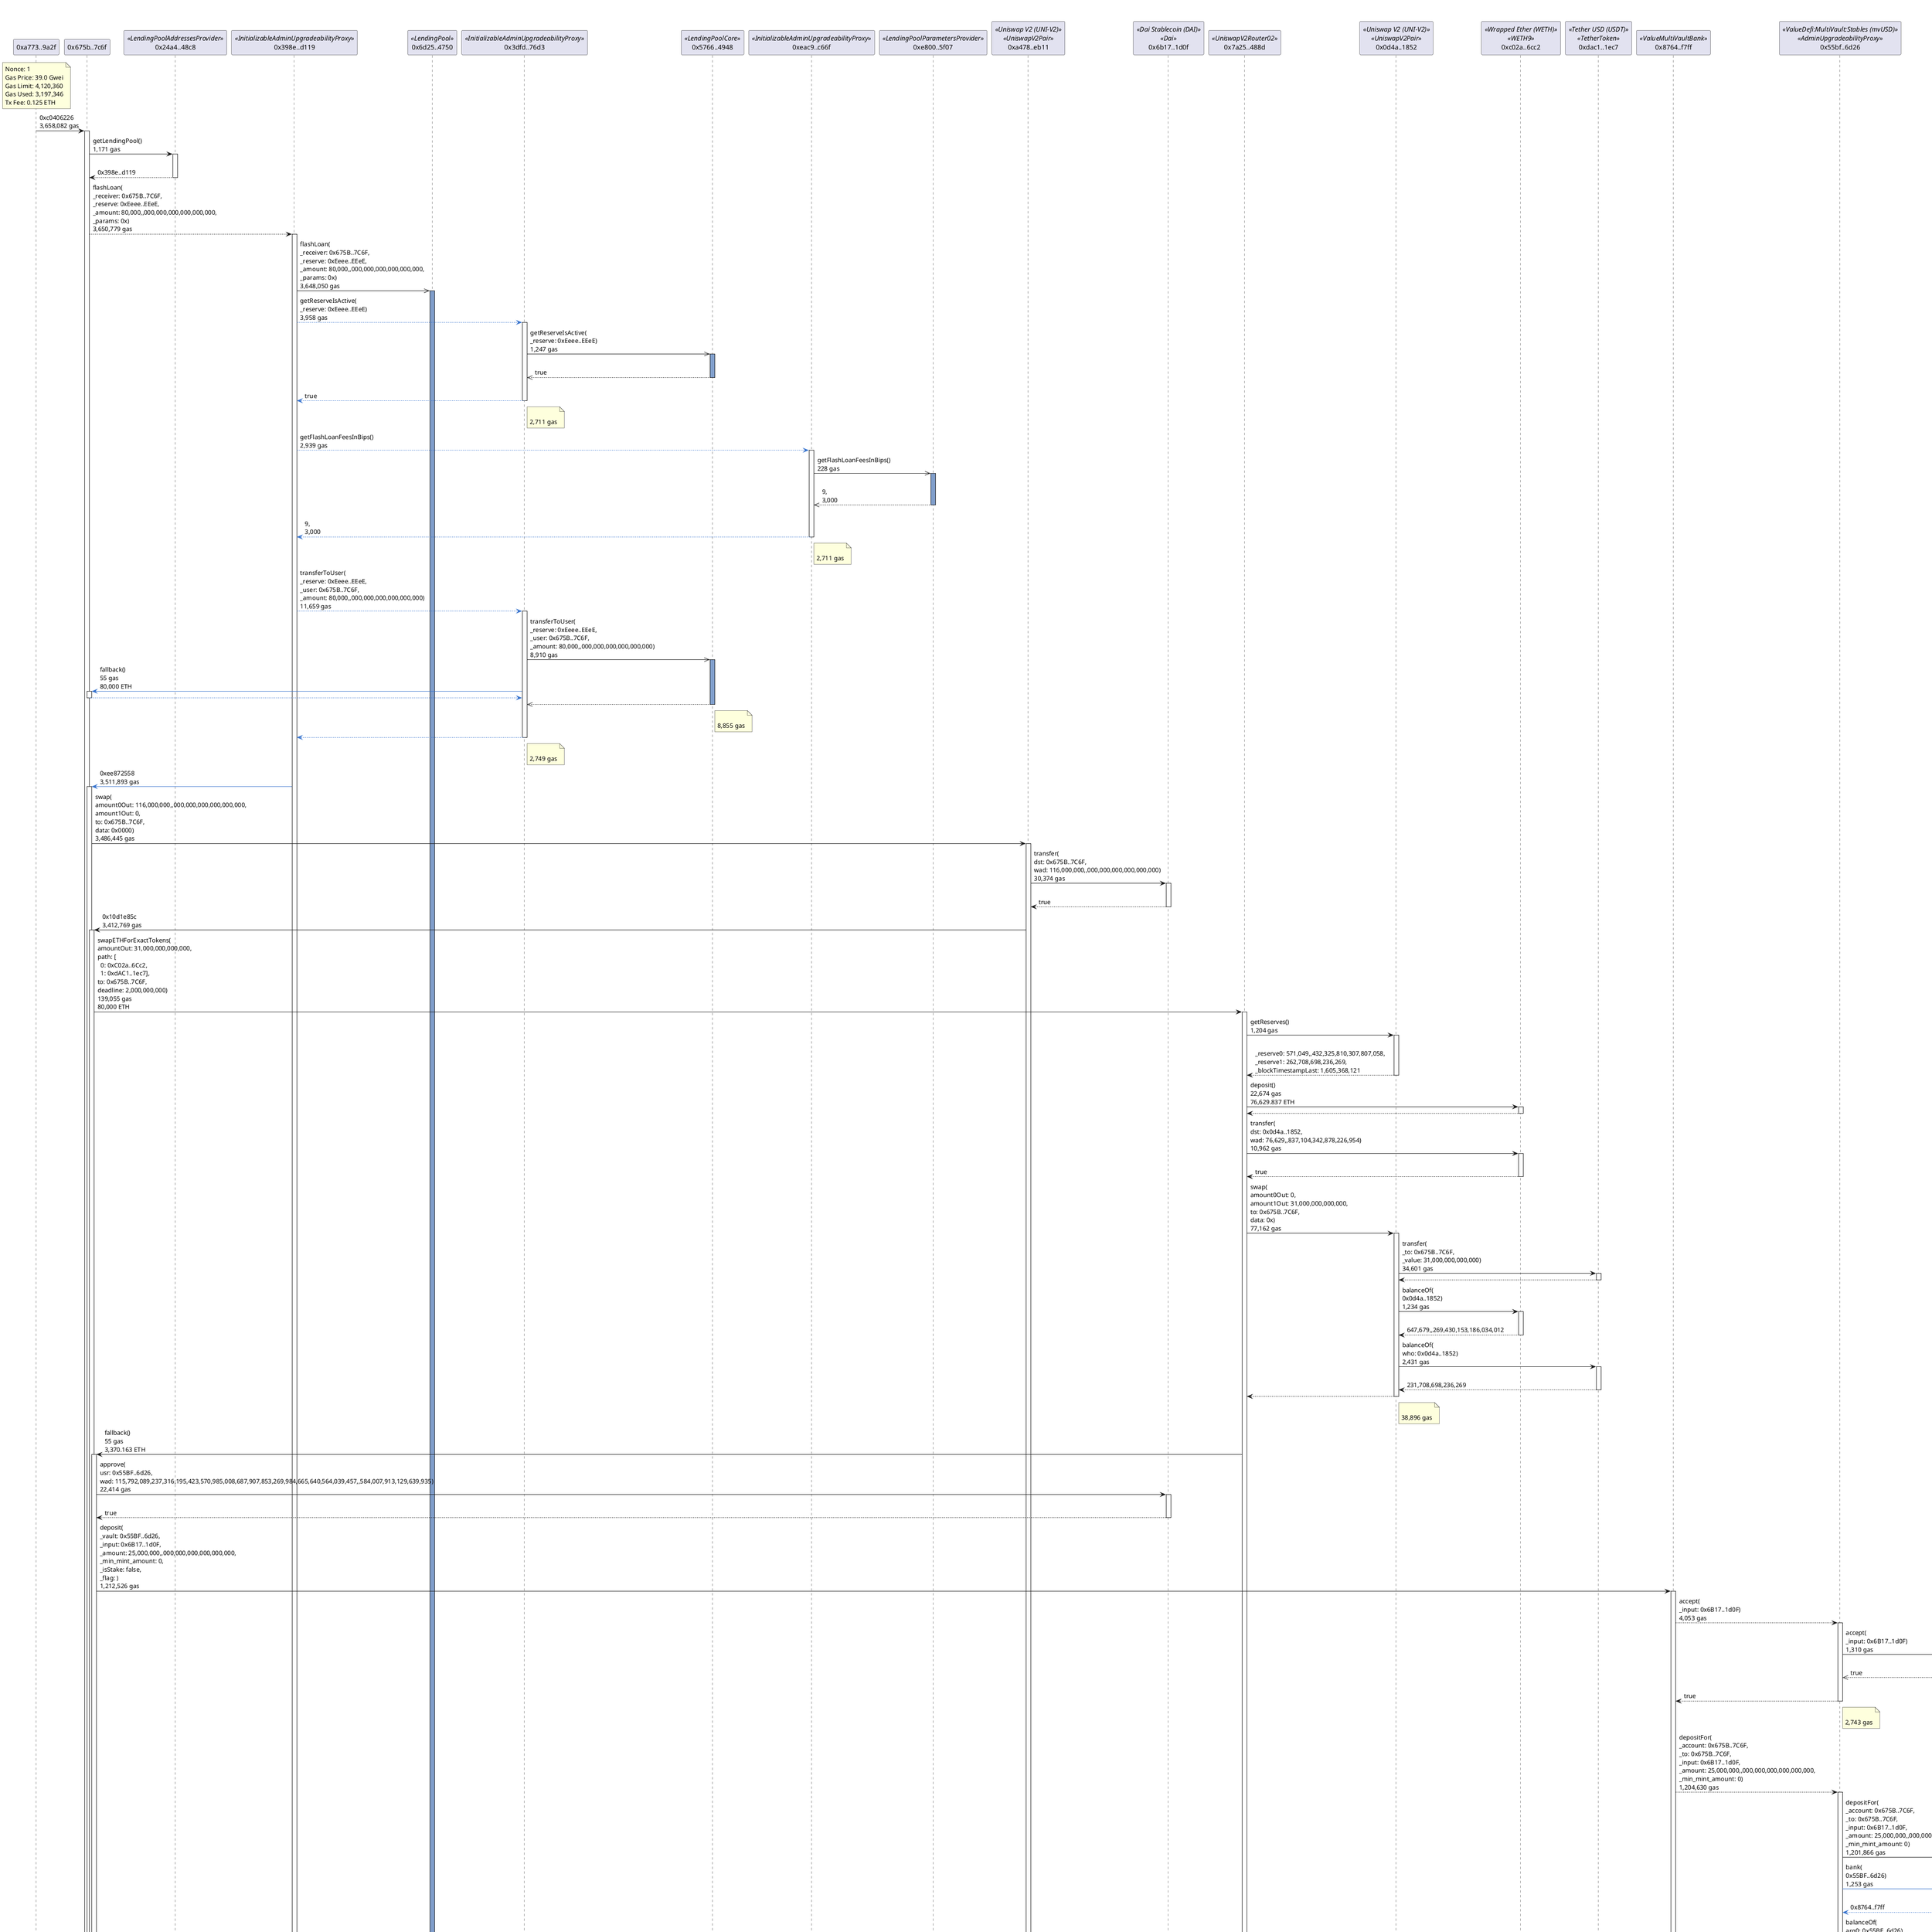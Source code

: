 @startuml
title 0x46a03488247425f845e444b9c10b52ba3c14927c687d38287c0faddc7471150a
caption  Sat, 14 Nov 2020 15:36:30 GMT
participant "0xa773..9a2f" as a7739a2f 
participant "0x675b..7c6f" as 675b7c6f 
participant "0x24a4..48c8" as 24a448c8 <<LendingPoolAddressesProvider>>
participant "0x398e..d119" as 398ed119 <<InitializableAdminUpgradeabilityProxy>>
participant "0x6d25..4750" as 6d254750 <<LendingPool>>
participant "0x3dfd..76d3" as 3dfd76d3 <<InitializableAdminUpgradeabilityProxy>>
participant "0x5766..4948" as 57664948 <<LendingPoolCore>>
participant "0xeac9..c66f" as eac9c66f <<InitializableAdminUpgradeabilityProxy>>
participant "0xe800..5f07" as e8005f07 <<LendingPoolParametersProvider>>
participant "0xa478..eb11" as a478eb11 <<Uniswap V2 (UNI-V2)>><<UniswapV2Pair>>
participant "0x6b17..1d0f" as 6b171d0f <<Dai Stablecoin (DAI)>><<Dai>>
participant "0x7a25..488d" as 7a25488d <<UniswapV2Router02>>
participant "0x0d4a..1852" as 0d4a1852 <<Uniswap V2 (UNI-V2)>><<UniswapV2Pair>>
participant "0xc02a..6cc2" as c02a6cc2 <<Wrapped Ether (WETH)>><<WETH9>>
participant "0xdac1..1ec7" as dac11ec7 <<Tether USD (USDT)>><<TetherToken>>
participant "0x8764..f7ff" as 8764f7ff <<ValueMultiVaultBank>>
participant "0x55bf..6d26" as 55bf6d26 <<ValueDefi:MultiVault:Stables (mvUSD)>><<AdminUpgradeabilityProxy>>
participant "0xddd7..1101" as ddd71101 <<MultiStablesVault>>
participant "0xea48..f0e3" as ea48f0e3 <<ValueMultiVaultMaster>>
participant "0x6c3f..e490" as 6c3fe490 <<Curve.fi DAI/USDC/USDT (3Crv)>><<Vyper_contract>>
participant "0xba5d..dee7" as ba5ddee7 <<MultiStablesVaultController>>
participant "0x467e..bf3e" as 467ebf3e <<StrategyCurve3Crv>>
participant "0xbfcf..952a" as bfcf952a <<Liquidity Gauge>>
participant "0xb43f..3926" as b43f3926 <<StrategyCurveBCrv>>
participant "0x69fb..8840" as 69fb8840 <<Liquidity Gauge>>
participant "0x3b3a..333b" as 3b3a333b <<Curve.fi yDAI/yUSDC/yUSDT/yBUSD (yDAI+yUSDC+yUSDT+yBUSD)>><<Vyper_contract>>
participant "0x57cd..5bf2" as 57cd5bf2 <<ShareConverter>>
participant "0xb6c0..9edb" as b6c09edb <<Vyper_contract>>
participant "0xc2cb..ce32" as c2cbce32 <<iearn DAI (yDAI)>><<yDAI>>
participant "0xfc1e..f85d" as fc1ef85d <<Aave Interest bearing DAI (aDAI)>><<AToken>>
participant "0x1e04..4e4e" as 1e044e4e <<SoloMargin>>
participant "0x7538..8403" as 75388403 <<DoubleExponentInterestSetter>>
participant "0x493c..9081" as 493c9081 <<Fulcrum DAI iToken (iDAI)>><<LoanToken>>
participant "0x5d3a..3643" as 5d3a3643 <<Compound Dai (cDAI)>><<CErc20Delegator>>
participant "0xbb8b..96fd" as bb8b96fd <<CDaiDelegate>>
participant "0x26ea..1951" as 26ea1951 <<iearn USDC (yUSDC)>><<yUSDC>>
participant "0xa0b8..eb48" as a0b8eb48 <<USD Coin (USDC)>><<FiatTokenProxy>>
participant "0xb727..78a2" as b72778a2 <<FiatTokenV2>>
participant "0x9ba0..3b7e" as 9ba03b7e <<Aave Interest bearing USDC (aUSDC)>><<AToken>>
participant "0xf013..f65f" as f013f65f <<Fulcrum USDC iToken (iUSDC)>><<LoanToken>>
participant "0x39aa..7563" as 39aa7563 <<Compound USD Coin (cUSDC)>><<CErc20>>
participant "0xe635..d447" as e635d447 <<iearn USDT (yUSDT)>><<yUSDT>>
participant "0x71fc..5ae8" as 71fc5ae8 <<Aave Interest bearing USDT (aUSDT)>><<AToken>>
participant "0x04bc..a9ae" as 04bca9ae <<iearn BUSD (yBUSD)>><<yBUSD>>
participant "0x4fab..7c53" as 4fab7c53 <<Binance USD (BUSD)>><<AdminUpgradeabilityProxy>>
participant "0x5864..cd7e" as 5864cd7e <<Binance USD (BUSD)>><<BUSDImplementation>>
participant "0x6ee0..30a8" as 6ee030a8 <<Aave Interest bearing Binance USD (aBUSD)>><<AToken>>
participant "0x79a8..4f27" as 79a84f27 <<Vyper_contract>>
participant "0xbebc..f1c7" as bebcf1c7 <<Vyper_contract>>
participant "0x9859..92b5" as 985992b5 <<StrategyCurveCCrv>>
participant "0x7ca5..7575" as 7ca57575 <<Liquidity Gauge>>
participant "0x8458..f8a2" as 8458f8a2 <<Curve.fi cDAI/cUSDC (cDAI+cUSDC)>><<Vyper_contract>>
participant "0xeb21..bc06" as eb21bc06 <<Vyper_contract>>
participant "0x197e..7cf7" as 197e7cf7 <<Pot>>
participant "0xa2b4..7a56" as a2b47a56 <<Vyper_contract>>
participant "0x8c2f..338d" as 8c2f338d <<StableSwap3PoolConverter>>
participant "0xd533..cd52" as d533cd52 <<Curve DAO Token (CRV)>><<Curve DAO Token>>
participant "0x2f50..46bb" as 2f5046bb <<Gauge Controller>>
participant "0x5f3b..e2a2" as 5f3be2a2 <<Vote-escrowed CRV (veCRV)>><<Voting Escrow>>
participant "0xd9e1..8b9f" as d9e18b9f <<UniswapV2Router02>>
participant "0xc3d0..882f" as c3d0882f <<SushiSwap LP Token (SLP)>><<UniswapV2Pair>>
participant "0xe3d9..a1ae" as e3d9a1ae <<InitializableAdminUpgradeabilityProxy>>
participant "0xab53..0218" as ab530218 <<TokenDistributor>>
participant "0x6474..7125" as 64747125 <<OptimizedReserveInterestRateStrategy>>
participant "0x4d72..b51c" as 4d72b51c <<LendingRateOracle>>

note over a7739a2f
Nonce: 1
Gas Price: 39.0 Gwei
Gas Limit: 4,120,360
Gas Used: 3,197,346
Tx Fee: 0.125 ETH
end note

a7739a2f -> 675b7c6f: 0xc0406226\n3,658,082 gas
activate 675b7c6f
675b7c6f -> 24a448c8: getLendingPool()\n1,171 gas
activate 24a448c8
return\n0x398e..d119
675b7c6f --> 398ed119: flashLoan(\n_receiver: 0x675B..7C6F,\n_reserve: 0xEeee..EEeE,\n_amount: 80,000,,000,000,000,000,000,000,\n_params: 0x)\n3,650,779 gas
activate 398ed119
398ed119 ->> 6d254750: flashLoan(\n_receiver: 0x675B..7C6F,\n_reserve: 0xEeee..EEeE,\n_amount: 80,000,,000,000,000,000,000,000,\n_params: 0x)\n3,648,050 gas
activate 6d254750 #809ECB
398ed119 --[#3471CD]> 3dfd76d3: getReserveIsActive(\n_reserve: 0xEeee..EEeE)\n3,958 gas
activate 3dfd76d3
3dfd76d3 ->> 57664948: getReserveIsActive(\n_reserve: 0xEeee..EEeE)\n1,247 gas
activate 57664948 #809ECB
return\ntrue
return\ntrue
note right of 3dfd76d3: \n2,711 gas
398ed119 --[#3471CD]> eac9c66f: getFlashLoanFeesInBips()\n2,939 gas
activate eac9c66f
eac9c66f ->> e8005f07: getFlashLoanFeesInBips()\n228 gas
activate e8005f07 #809ECB
return\n9,\n3,000
return\n9,\n3,000
note right of eac9c66f: \n2,711 gas
398ed119 --[#3471CD]> 3dfd76d3: transferToUser(\n_reserve: 0xEeee..EEeE,\n_user: 0x675B..7C6F,\n_amount: 80,000,,000,000,000,000,000,000)\n11,659 gas
activate 3dfd76d3
3dfd76d3 ->> 57664948: transferToUser(\n_reserve: 0xEeee..EEeE,\n_user: 0x675B..7C6F,\n_amount: 80,000,,000,000,000,000,000,000)\n8,910 gas
activate 57664948 #809ECB
3dfd76d3 -[#3471CD]> 675b7c6f: fallback()\n55 gas\n80,000 ETH
activate 675b7c6f
return
return
note right of 57664948: \n8,855 gas
return
note right of 3dfd76d3: \n2,749 gas
398ed119 -[#3471CD]> 675b7c6f: 0xee872558\n3,511,893 gas
activate 675b7c6f
675b7c6f -> a478eb11: swap(\namount0Out: 116,000,000,,000,000,000,000,000,000,\namount1Out: 0,\nto: 0x675B..7C6F,\ndata: 0x0000)\n3,486,445 gas
activate a478eb11
a478eb11 -> 6b171d0f: transfer(\ndst: 0x675B..7C6F,\nwad: 116,000,000,,000,000,000,000,000,000)\n30,374 gas
activate 6b171d0f
return\ntrue
a478eb11 -> 675b7c6f: 0x10d1e85c\n3,412,769 gas
activate 675b7c6f
675b7c6f -> 7a25488d: swapETHForExactTokens(\namountOut: 31,000,000,000,000,\npath: [\n  0: 0xC02a..6Cc2,\n  1: 0xdAC1..1ec7],\nto: 0x675B..7C6F,\ndeadline: 2,000,000,000)\n139,055 gas\n80,000 ETH
activate 7a25488d
7a25488d -> 0d4a1852: getReserves()\n1,204 gas
activate 0d4a1852
return\n_reserve0: 571,049,,432,325,810,307,807,058,\n_reserve1: 262,708,698,236,269,\n_blockTimestampLast: 1,605,368,121
7a25488d -> c02a6cc2: deposit()\n22,674 gas\n76,629.837 ETH
activate c02a6cc2
return
7a25488d -> c02a6cc2: transfer(\ndst: 0x0d4a..1852,\nwad: 76,629,,837,104,342,878,226,954)\n10,962 gas
activate c02a6cc2
return\ntrue
7a25488d -> 0d4a1852: swap(\namount0Out: 0,\namount1Out: 31,000,000,000,000,\nto: 0x675B..7C6F,\ndata: 0x)\n77,162 gas
activate 0d4a1852
0d4a1852 -> dac11ec7: transfer(\n_to: 0x675B..7C6F,\n_value: 31,000,000,000,000)\n34,601 gas
activate dac11ec7
return
0d4a1852 -> c02a6cc2: balanceOf(\n0x0d4a..1852)\n1,234 gas
activate c02a6cc2
return\n647,679,,269,430,153,186,034,012
0d4a1852 -> dac11ec7: balanceOf(\nwho: 0x0d4a..1852)\n2,431 gas
activate dac11ec7
return\n231,708,698,236,269
return
note right of 0d4a1852: \n38,896 gas
7a25488d -> 675b7c6f: fallback()\n55 gas\n3,370.163 ETH
activate 675b7c6f
675b7c6f -> 6b171d0f: approve(\nusr: 0x55BF..6d26,\nwad: 115,792,089,237,316,195,423,570,985,008,687,907,853,269,984,665,640,564,039,457,,584,007,913,129,639,935)\n22,414 gas
activate 6b171d0f
return\ntrue
675b7c6f -> 8764f7ff: deposit(\n_vault: 0x55BF..6d26,\n_input: 0x6B17..1d0F,\n_amount: 25,000,000,,000,000,000,000,000,000,\n_min_mint_amount: 0,\n_isStake: false,\n_flag: )\n1,212,526 gas
activate 8764f7ff
8764f7ff --> 55bf6d26: accept(\n_input: 0x6B17..1d0F)\n4,053 gas
activate 55bf6d26
55bf6d26 ->> ddd71101: accept(\n_input: 0x6B17..1d0F)\n1,310 gas
activate ddd71101 #809ECB
return\ntrue
return\ntrue
note right of 55bf6d26: \n2,743 gas
8764f7ff --> 55bf6d26: depositFor(\n_account: 0x675B..7C6F,\n_to: 0x675B..7C6F,\n_input: 0x6B17..1d0F,\n_amount: 25,000,000,,000,000,000,000,000,000,\n_min_mint_amount: 0)\n1,204,630 gas
activate 55bf6d26
55bf6d26 ->> ddd71101: depositFor(\n_account: 0x675B..7C6F,\n_to: 0x675B..7C6F,\n_input: 0x6B17..1d0F,\n_amount: 25,000,000,,000,000,000,000,000,000,\n_min_mint_amount: 0)\n1,201,866 gas
activate ddd71101 #809ECB
55bf6d26 -[#3471CD]> ea48f0e3: bank(\n0x55BF..6d26)\n1,253 gas
activate ea48f0e3
return\n0x8764..f7ff
55bf6d26 -[#3471CD]> 6c3fe490: balanceOf(\narg0: 0x55BF..6d26)\n1,416 gas
activate 6c3fe490
return\n15,481,,012,004,745,341,988,972
55bf6d26 -[#3471CD]> ba5ddee7: balanceOf(\n_want: 0x6c3F..E490,\n_sell: false)\n592,177 gas
activate ba5ddee7
ba5ddee7 -> 467ebf3e: balanceOf()\n8,188 gas
activate 467ebf3e
467ebf3e -> bfcf952a: balanceOf(\narg0: 0x467E..bf3e)\n1,505 gas
activate bfcf952a
return\n8,907,642,,635,740,816,269,236,890
467ebf3e -> 6c3fe490: balanceOf(\narg0: 0x467E..bf3e)\n1,416 gas
activate 6c3fe490
return\n0
return\n8,907,642,,635,740,816,269,236,890
note right of 467ebf3e: \n5,267 gas
ba5ddee7 -> b43f3926: balanceOf()\n8,208 gas
activate b43f3926
b43f3926 -> 69fb8840: balanceOf(\narg0: 0xb43f..3926)\n1,505 gas
activate 69fb8840
return\n1,988,683,,965,709,684,903,991,584
b43f3926 -> 3b3a333b: balanceOf(\narg0: 0xb43f..3926)\n1,436 gas
activate 3b3a333b
return\nout: 0
return\n1,988,683,,965,709,684,903,991,584
note right of b43f3926: \n5,267 gas
ba5ddee7 -> 57cd5bf2: convert_shares_rate(\n_input: 0x3B3A..333B,\n_output: 0x6c3F..E490,\n_inputAmount: 1,988,683,,965,709,684,903,991,584)\n404,389 gas
activate 57cd5bf2
57cd5bf2 -> b6c09edb: calc_withdraw_one_coin(\n_token_amount: 1,988,683,,965,709,684,903,991,584,\ni: 1)\n353,048 gas
activate b6c09edb
b6c09edb -> c2cbce32: getPricePerFullShare()\n67,601 gas
activate c2cbce32
c2cbce32 -> 6b171d0f: balanceOf(\n0xC2cB..ce32)\n1,302 gas
activate 6b171d0f
return\n148,782,,429,245,153,814,459,086
c2cbce32 -> fc1ef85d: balanceOf(\n_user: 0xC2cB..ce32)\n15,996 gas
activate fc1ef85d
fc1ef85d --> 3dfd76d3: getReserveNormalizedIncome(\n_reserve: 0x6B17..1d0F)\n7,412 gas
activate 3dfd76d3
3dfd76d3 ->> 57664948: getReserveNormalizedIncome(\n_reserve: 0x6B17..1d0F)\n4,669 gas
activate 57664948 #809ECB
return\n1,068,099,706,,011,732,664,141,776,746
return\n1,068,099,706,,011,732,664,141,776,746
note right of 3dfd76d3: \n2,743 gas
return\n5,836,758,,038,438,663,876,270,823
note right of fc1ef85d: \n8,584 gas
c2cbce32 -> 1e044e4e: getAccountWei(\naccount: [\n  owner: 0xC2cB..ce32,\n  number: 0],\nmarketId: 3)\n23,372 gas
activate 1e044e4e
1e044e4e -> 75388403: getInterestRate(\n0x6B17..1d0F,\nborrowWei: 7,966,371,,135,088,193,641,434,831,\nsupplyWei: 10,770,559,,366,147,642,540,858,783)\n2,811 gas
activate 75388403
return\n[\n  value: 2,345,597,411]
return\n[\n  sign: true,\n  value: 0]
note right of 1e044e4e: \n20,561 gas
c2cbce32 -> 493c9081: balanceOf(\n_owner: 0xC2cB..ce32)\n1,209 gas
activate 493c9081
return\n0
c2cbce32 -> 5d3a3643: balanceOf(\nowner: 0xC2cB..ce32)\n7,326 gas
activate 5d3a3643
5d3a3643 -> 5d3a3643: delegateToImplementation(\ndata: 0x70a082310..0c2cb1040220768554cf699b0d863a3cd4324ce32)\n4,210 gas
activate 5d3a3643
5d3a3643 ->> bb8b96fd: balanceOf(\nowner: 0xC2cB..ce32)\n1,253 gas
activate bb8b96fd #809ECB
return\n0
return\n0x0..0
note right of 5d3a3643: \n2,957 gas
return\n0
note right of 5d3a3643: \n3,116 gas
return\n1,,041,046,824,360,203,544
note right of c2cbce32: \n18,396 gas
b6c09edb -> 26ea1951: getPricePerFullShare()\n78,450 gas
activate 26ea1951
26ea1951 --> a0b8eb48: balanceOf(\n0x26EA..1951)\n3,993 gas
activate a0b8eb48
a0b8eb48 ->> b72778a2: balanceOf(\naccount: 0x26EA..1951)\n1,207 gas
activate b72778a2 #809ECB
return\n465,092,353,534
return\n465,092,353,534
note right of a0b8eb48: \n2,786 gas
26ea1951 -> 9ba03b7e: balanceOf(\n_user: 0x26EA..1951)\n15,996 gas
activate 9ba03b7e
9ba03b7e --> 3dfd76d3: getReserveNormalizedIncome(\n_reserve: 0xA0b8..eB48)\n7,412 gas
activate 3dfd76d3
3dfd76d3 ->> 57664948: getReserveNormalizedIncome(\n_reserve: 0xA0b8..eB48)\n4,669 gas
activate 57664948 #809ECB
return\n1,030,532,491,,723,278,470,106,819,620
return\n1,030,532,491,,723,278,470,106,819,620
note right of 3dfd76d3: \n2,743 gas
return\n23,464,214,283,044
note right of 9ba03b7e: \n8,584 gas
26ea1951 -> 1e044e4e: getAccountWei(\naccount: [\n  owner: 0x26EA..1951,\n  number: 0],\nmarketId: 2)\n23,330 gas
activate 1e044e4e
1e044e4e -> 75388403: getInterestRate(\n0xA0b8..eB48,\nborrowWei: 10,727,771,369,515,\nsupplyWei: 13,011,631,168,794)\n2,811 gas
activate 75388403
return\n[\n  value: 2,621,025,754]
return\n[\n  sign: false,\n  value: 0]
note right of 1e044e4e: \n20,519 gas
26ea1951 -> f013f65f: balanceOf(\n_owner: 0x26EA..1951)\n1,209 gas
activate f013f65f
return\n0
26ea1951 -> 39aa7563: balanceOf(\nowner: 0x26EA..1951)\n1,253 gas
activate 39aa7563
return\n4,760
26ea1951 -> 39aa7563: exchangeRateStored()\n11,210 gas
activate 39aa7563
39aa7563 --> a0b8eb48: balanceOf(\n0x39AA..7563)\n3,993 gas
activate a0b8eb48
a0b8eb48 ->> b72778a2: balanceOf(\naccount: 0x39AA..7563)\n1,207 gas
activate b72778a2 #809ECB
return\n69,781,639,436,995
return\n69,781,639,436,995
note right of a0b8eb48: \n2,786 gas
return\n212,460,023,537,207
note right of 39aa7563: \n7,217 gas
return\n1,,019,898,815,981,045,729
note right of 26ea1951: \n21,459 gas
b6c09edb -> e635d447: getPricePerFullShare()\n62,615 gas
activate e635d447
e635d447 -> dac11ec7: balanceOf(\nwho: 0xE635..d447)\n2,431 gas
activate dac11ec7
return\n25,212,493,623
e635d447 -> 71fc5ae8: balanceOf(\n_user: 0xE635..d447)\n15,996 gas
activate 71fc5ae8
71fc5ae8 --> 3dfd76d3: getReserveNormalizedIncome(\n_reserve: 0xdAC1..1ec7)\n7,412 gas
activate 3dfd76d3
3dfd76d3 ->> 57664948: getReserveNormalizedIncome(\n_reserve: 0xdAC1..1ec7)\n4,669 gas
activate 57664948 #809ECB
return\n1,039,630,041,,624,906,395,335,019,474
return\n1,039,630,041,,624,906,395,335,019,474
note right of 3dfd76d3: \n2,743 gas
return\n16,452,567,343,836
note right of 71fc5ae8: \n8,584 gas
e635d447 -> 1e044e4e: getAccountWei(\naccount: [\n  owner: 0xE635..d447,\n  number: 0],\nmarketId: 3)\n23,330 gas
activate 1e044e4e
1e044e4e -> 75388403: getInterestRate(\n0x6B17..1d0F,\nborrowWei: 7,966,371,,135,088,193,641,434,831,\nsupplyWei: 10,770,559,,366,147,642,540,858,783)\n2,811 gas
activate 75388403
return\n[\n  value: 2,345,597,411]
return\n[\n  sign: false,\n  value: 0]
note right of 1e044e4e: \n20,519 gas
e635d447 -> f013f65f: balanceOf(\n_owner: 0xE635..d447)\n1,209 gas
activate f013f65f
return\n0
e635d447 -> 39aa7563: balanceOf(\nowner: 0xE635..d447)\n1,253 gas
activate 39aa7563
return\n0
return\n1,,027,001,621,382,422,237
note right of e635d447: \n18,396 gas
b6c09edb -> 04bca9ae: getPricePerFullShare()\n64,499 gas
activate 04bca9ae
04bca9ae --> 4fab7c53: balanceOf(\n0x04bC..a9aE)\n4,315 gas
activate 4fab7c53
4fab7c53 ->> 5864cd7e: balanceOf(\n_addr: 0x04bC..a9aE)\n1,536 gas
activate 5864cd7e #809ECB
return\n859,847,,058,890,979,464,707,747
return\n859,847,,058,890,979,464,707,747
note right of 4fab7c53: \n2,779 gas
04bca9ae -> 6ee030a8: balanceOf(\n_user: 0x04bC..a9aE)\n15,996 gas
activate 6ee030a8
6ee030a8 --> 3dfd76d3: getReserveNormalizedIncome(\n_reserve: 0x4Fab..7C53)\n7,412 gas
activate 3dfd76d3
3dfd76d3 ->> 57664948: getReserveNormalizedIncome(\n_reserve: 0x4Fab..7C53)\n4,669 gas
activate 57664948 #809ECB
return\n1,021,991,376,,026,935,829,718,596,329
return\n1,021,991,376,,026,935,829,718,596,329
note right of 3dfd76d3: \n2,743 gas
return\n19,382,790,,105,671,532,722,873,956
note right of 6ee030a8: \n8,584 gas
04bca9ae -> 1e044e4e: getAccountWei(\naccount: [\n  owner: 0x04bC..a9aE,\n  number: 0],\nmarketId: 3)\n23,330 gas
activate 1e044e4e
1e044e4e -> 75388403: getInterestRate(\n0x6B17..1d0F,\nborrowWei: 7,966,371,,135,088,193,641,434,831,\nsupplyWei: 10,770,559,,366,147,642,540,858,783)\n2,811 gas
activate 75388403
return\n[\n  value: 2,345,597,411]
return\n[\n  sign: false,\n  value: 0]
note right of 1e044e4e: \n20,519 gas
04bca9ae -> f013f65f: balanceOf(\n_owner: 0x04bC..a9aE)\n1,209 gas
activate f013f65f
return\n0
04bca9ae -> 39aa7563: balanceOf(\nowner: 0x04bC..a9aE)\n1,253 gas
activate 39aa7563
return\n0
return\n1,,016,119,631,263,480,800
note right of 04bca9ae: \n18,396 gas
b6c09edb -> 79a84f27: A()\n1,769 gas
activate 79a84f27
return\nout: 500
b6c09edb -> 79a84f27: fee()\n1,798 gas
activate 79a84f27
return\nout: 4,000,000
b6c09edb -> 3b3a333b: totalSupply()\n991 gas
activate 3b3a333b
return\nout: 62,587,460,,245,872,556,840,620,477
b6c09edb -> 79a84f27: balances(\narg0: 0)\n1,898 gas
activate 79a84f27
return\nout: 5,727,091,,437,908,906,506,583,668
b6c09edb -> 79a84f27: balances(\narg0: 1)\n1,898 gas
activate 79a84f27
return\nout: 23,421,944,631,764
b6c09edb -> 79a84f27: balances(\narg0: 2)\n1,898 gas
activate 79a84f27
return\nout: 16,010,728,571,474
b6c09edb -> 79a84f27: balances(\narg0: 3)\n1,898 gas
activate 79a84f27
return\nout: 19,895,460,,282,460,805,118,506,201
return\n2,114,707,432,665
note right of b6c09edb: \n67,733 gas
57cd5bf2 -> bebcf1c7: calc_token_amount(\namounts: [\n  0: 0,\n  1: 2,114,707,432,665,\n  2: 0],\ndeposit: true)\n38,798 gas
activate bebcf1c7
bebcf1c7 -> 6c3fe490: totalSupply()\n1,020 gas
activate 6c3fe490
return\n229,842,430,,434,910,051,496,507,974
return\n2,100,754,,566,072,978,362,359,769
note right of bebcf1c7: \n37,778 gas
57cd5bf2 -> ea48f0e3: convertSlippage(\n_input: 0x3B3A..333B,\n_output: 0x6c3F..E490)\n2,125 gas
activate ea48f0e3
return\n10
return\n_outputAmount: 2,098,653,,811,506,905,383,997,410
note right of 57cd5bf2: \n10,418 gas
ba5ddee7 -> 985992b5: balanceOf()\n8,208 gas
activate 985992b5
985992b5 -> 7ca57575: balanceOf(\narg0: 0x9859..92B5)\n1,505 gas
activate 7ca57575
return\n290,747,,931,825,406,972,958,527
985992b5 -> 8458f8a2: balanceOf(\narg0: 0x9859..92B5)\n1,436 gas
activate 8458f8a2
return\nout: 0
return\n290,747,,931,825,406,972,958,527
note right of 985992b5: \n5,267 gas
ba5ddee7 -> 57cd5bf2: convert_shares_rate(\n_input: 0x8458..f8a2,\n_output: 0x6c3F..E490,\n_inputAmount: 290,747,,931,825,406,972,958,527)\n137,620 gas
activate 57cd5bf2
57cd5bf2 -> eb21bc06: calc_withdraw_one_coin(\n_token_amount: 290,747,,931,825,406,972,958,527,\ni: 1)\n83,727 gas
activate eb21bc06
eb21bc06 -> 5d3a3643: exchangeRateStored()\n16,951 gas
activate 5d3a3643
5d3a3643 -> 5d3a3643: delegateToImplementation(\ndata: 0x182df0f5)\n14,186 gas
activate 5d3a3643
5d3a3643 ->> bb8b96fd: exchangeRateStored()\n11,317 gas
activate bb8b96fd #809ECB
5d3a3643 -[#3471CD]> 197e7cf7: pie(\n0x5d3a..3643)\n1,215 gas
activate 197e7cf7
return\n351,216,393,,112,350,285,728,440,720
5d3a3643 -[#3471CD]> 197e7cf7: chi()\n1,093 gas
activate 197e7cf7
return\n1,018,008,449,,363,110,619,399,951,035
return\n207,677,686,,324,959,917,235,987,706
note right of bb8b96fd: \n9,009 gas
return\n0x0..0abc975ef3c53282b2f64fa
note right of 5d3a3643: \n2,869 gas
return\n207,677,686,,324,959,917,235,987,706
note right of 5d3a3643: \n2,765 gas
eb21bc06 -> 39aa7563: exchangeRateStored()\n11,210 gas
activate 39aa7563
39aa7563 --> a0b8eb48: balanceOf(\n0x39AA..7563)\n3,993 gas
activate a0b8eb48
a0b8eb48 ->> b72778a2: balanceOf(\naccount: 0x39AA..7563)\n1,207 gas
activate b72778a2 #809ECB
return\n69,781,639,436,995
return\n69,781,639,436,995
note right of a0b8eb48: \n2,786 gas
return\n212,460,023,537,207
note right of 39aa7563: \n7,217 gas
eb21bc06 -> a2b47a56: A()\n1,789 gas
activate a2b47a56
return\nout: 450
eb21bc06 -> a2b47a56: fee()\n1,818 gas
activate a2b47a56
return\nout: 4,000,000
eb21bc06 -> 8458f8a2: totalSupply()\n991 gas
activate 8458f8a2
return\nout: 136,941,822,,735,647,750,826,059,015
eb21bc06 -> a2b47a56: balances(\narg0: 0)\n1,918 gas
activate a2b47a56
return\nout: 134,232,790,622,005,878
eb21bc06 -> a2b47a56: balances(\narg0: 1)\n1,918 gas
activate a2b47a56
return\nout: 538,304,607,988,480,426
return\n302,378,500,717
note right of eb21bc06: \n47,132 gas
57cd5bf2 -> bebcf1c7: calc_token_amount(\namounts: [\n  0: 0,\n  1: 302,378,500,717,\n  2: 0],\ndeposit: true)\n38,798 gas
activate bebcf1c7
bebcf1c7 -> 6c3fe490: totalSupply()\n1,020 gas
activate 6c3fe490
return\n229,842,430,,434,910,051,496,507,974
return\n300,393,,249,405,403,907,146,375
note right of bebcf1c7: \n37,778 gas
57cd5bf2 -> ea48f0e3: convertSlippage(\n_input: 0x8458..f8a2,\n_output: 0x6c3F..E490)\n2,125 gas
activate ea48f0e3
return\n13
return\n_outputAmount: 300,002,,738,181,176,882,067,085
note right of 57cd5bf2: \n12,970 gas
return\n_totalBal: 11,306,299,,185,428,898,535,301,385
note right of ba5ddee7: \n25,564 gas
55bf6d26 -[#3471CD]> ba5ddee7: want()\n4,701 gas
activate ba5ddee7
ba5ddee7 -> 467ebf3e: want()\n1,127 gas
activate 467ebf3e
return\n0x6c3F..E490
return\n0x6c3F..E490
note right of ba5ddee7: \n3,574 gas
55bf6d26 -[#3471CD]> 8c2f338d: convert_rate(\n_input: 0x6B17..1d0F,\n_output: 0x6c3F..E490,\n_inputAmount: 25,000,000,,000,000,000,000,000,000)\n45,064 gas
activate 8c2f338d
8c2f338d -> bebcf1c7: calc_token_amount(\namounts: [\n  0: 25,000,000,,000,000,000,000,000,000,\n  1: 0,\n  2: 0],\ndeposit: true)\n38,798 gas
activate bebcf1c7
bebcf1c7 -> 6c3fe490: totalSupply()\n1,020 gas
activate 6c3fe490
return\n229,842,430,,434,910,051,496,507,974
return\n24,962,220,,529,885,104,360,190,408
note right of bebcf1c7: \n37,778 gas
return\n_outputAmount: 24,957,228,,085,779,127,339,318,369
note right of 8c2f338d: \n6,266 gas
55bf6d26 -[#3471CD]> 6c3fe490: balanceOf(\narg0: 0x55BF..6d26)\n1,416 gas
activate 6c3fe490
return\n15,481,,012,004,745,341,988,972
55bf6d26 -[#3471CD]> 6b171d0f: transferFrom(\nsrc: 0x675B..7C6F,\ndst: 0x8c2F..338d,\nwad: 25,000,000,,000,000,000,000,000,000)\n27,218 gas
activate 6b171d0f
return\ntrue
55bf6d26 -[#3471CD]> 8c2f338d: convert(\n_input: 0x6B17..1d0F,\n_output: 0x6c3F..E490,\n_inputAmount: 25,000,000,,000,000,000,000,000,000)\n197,365 gas
activate 8c2f338d
8c2f338d -> ea48f0e3: isVault(\n0x55BF..6d26)\n1,248 gas
activate ea48f0e3
return\ntrue
8c2f338d -> 6c3fe490: balanceOf(\narg0: 0x8c2F..338d)\n1,416 gas
activate 6c3fe490
return\n0
8c2f338d -> bebcf1c7: add_liquidity(\namounts: [\n  0: 25,000,000,,000,000,000,000,000,000,\n  1: 0,\n  2: 0],\nmin_mint_amount: 1)\n167,528 gas
activate bebcf1c7
bebcf1c7 -> 6c3fe490: totalSupply()\n1,020 gas
activate 6c3fe490
return\n229,842,430,,434,910,051,496,507,974
bebcf1c7 -> 6b171d0f: transferFrom(\nsrc: 0x8c2F..338d,\ndst: 0xbEbc..F1C7,\nwad: 25,000,000,,000,000,000,000,000,000)\n12,218 gas
activate 6b171d0f
return\ntrue
bebcf1c7 -> 6c3fe490: mint(\n_to: 0x8c2F..338d,\n_value: 24,956,075,,080,044,260,880,144,642)\n29,850 gas
activate 6c3fe490
return\ntrue
return
note right of bebcf1c7: \n124,440 gas
8c2f338d -> 6c3fe490: balanceOf(\narg0: 0x8c2F..338d)\n1,416 gas
activate 6c3fe490
return\n24,956,075,,080,044,260,880,144,642
8c2f338d -> 6c3fe490: transfer(\n_to: 0x55BF..6d26,\n_value: 24,956,075,,080,044,260,880,144,642)\n9,770 gas
activate 6c3fe490
return\ntrue
return\n_outputAmount: 24,956,075,,080,044,260,880,144,642
note right of 8c2f338d: \n15,987 gas
55bf6d26 -[#3471CD]> 6c3fe490: balanceOf(\narg0: 0x55BF..6d26)\n1,416 gas
activate 6c3fe490
return\n24,971,556,,092,049,006,222,133,614
55bf6d26 -[#3471CD]> ea48f0e3: insuranceFee()\n1,044 gas
activate ea48f0e3
return\n0
55bf6d26 -[#3471CD]> ba5ddee7: investDisabled(\n0x6c3F..E490)\n1,270 gas
activate ba5ddee7
return\nfalse
55bf6d26 -[#3471CD]> 6c3fe490: balanceOf(\narg0: 0x55BF..6d26)\n1,416 gas
activate 6c3fe490
return\n24,971,556,,092,049,006,222,133,614
55bf6d26 -[#3471CD]> 6c3fe490: transfer(\n_to: 0xba5D..DEE7,\n_value: 23,722,978,,287,446,555,911,026,933)\n24,770 gas
activate 6c3fe490
return\ntrue
55bf6d26 -[#3471CD]> ba5ddee7: earn(\n_token: 0x6c3F..E490,\n_amount: 23,722,978,,287,446,555,911,026,933)\n225,599 gas
activate ba5ddee7
ba5ddee7 -> 467ebf3e: want()\n1,127 gas
activate 467ebf3e
return\n0x6c3F..E490
ba5ddee7 -> 467ebf3e: want()\n1,127 gas
activate 467ebf3e
return\n0x6c3F..E490
ba5ddee7 -> 6c3fe490: transfer(\n_to: 0x467E..bf3e,\n_value: 23,722,978,,287,446,555,911,026,933)\n24,770 gas
activate 6c3fe490
return\ntrue
ba5ddee7 -> 467ebf3e: deposit()\n187,384 gas
activate 467ebf3e
467ebf3e -> 6c3fe490: balanceOf(\narg0: 0x467E..bf3e)\n1,416 gas
activate 6c3fe490
return\n23,722,978,,287,446,555,911,026,933
467ebf3e -> bfcf952a: deposit(\n_value: 23,722,978,,287,446,555,911,026,933)\n180,835 gas
activate bfcf952a
bfcf952a -> d533cd52: future_epoch_time_write()\n1,206 gas
activate d533cd52
return\n1,628,893,048
bfcf952a -> d533cd52: rate()\n1,669 gas
activate d533cd52
return\n8,,714,335,457,889,396,245
bfcf952a -> 2f5046bb: checkpoint_gauge(\naddr: 0xbFcF..952A)\n15,601 gas
activate 2f5046bb
return
bfcf952a -> 2f5046bb: gauge_relative_weight(\naddr: 0xbFcF..952A,\ntime: 1,605,139,200)\n4,860 gas
activate 2f5046bb
return\n210,247,690,405,961,075
bfcf952a -> 5f3be2a2: balanceOf(\naddr: 0x467E..bf3e)\n1,591 gas
activate 5f3be2a2
return\n0
bfcf952a -> 5f3be2a2: totalSupply()\n6,254 gas
activate 5f3be2a2
return\n43,249,471,,658,191,459,507,761,120
bfcf952a -> 6c3fe490: transferFrom(\n_from: 0x467E..bf3e,\n_to: 0xbFcF..952A,\n_value: 23,722,978,,287,446,555,911,026,933)\n16,656 gas
activate 6c3fe490
return\ntrue
return
note right of bfcf952a: \n132,998 gas
return
note right of 467ebf3e: \n5,133 gas
return
note right of ba5ddee7: \n11,191 gas
return\n_mint_amount: 24,923,202,,990,614,843,737,795,018
note right of ddd71101: \n75,741 gas
return\n_mint_amount: 24,923,202,,990,614,843,737,795,018
note right of 55bf6d26: \n2,764 gas
return
note right of 8764f7ff: \n3,843 gas
675b7c6f --> 55bf6d26: balanceOf(\n0x675B..7C6F)\n4,040 gas
activate 55bf6d26
55bf6d26 ->> ddd71101: balanceOf(\naccount: 0x675B..7C6F)\n1,297 gas
activate ddd71101 #809ECB
return\n24,923,202,,990,614,843,737,795,018
return\n24,923,202,,990,614,843,737,795,018
note right of 55bf6d26: \n2,743 gas
675b7c6f -> dac11ec7: approve(\n_spender: 0xbEbc..F1C7,\n_value: 115,792,089,237,316,195,423,570,985,008,687,907,853,269,984,665,640,564,039,457,,584,007,913,129,639,935)\n24,353 gas
activate dac11ec7
return
675b7c6f -> 6b171d0f: approve(\nusr: 0xbEbc..F1C7,\nwad: 115,792,089,237,316,195,423,570,985,008,687,907,853,269,984,665,640,564,039,457,,584,007,913,129,639,935)\n22,414 gas
activate 6b171d0f
return\ntrue
675b7c6f --> a0b8eb48: balanceOf(\n0x675B..7C6F)\n3,993 gas
activate a0b8eb48
a0b8eb48 ->> b72778a2: balanceOf(\naccount: 0x675B..7C6F)\n1,207 gas
activate b72778a2 #809ECB
return\n0
return\n0
note right of a0b8eb48: \n2,786 gas
675b7c6f -> bebcf1c7: exchange(\ni: 0,\nj: 1,\ndx: 91,000,000,,000,000,000,000,000,000,\nmin_dy: 0)\n112,711 gas
activate bebcf1c7
bebcf1c7 -> 6b171d0f: transferFrom(\nsrc: 0x675B..7C6F,\ndst: 0xbEbc..F1C7,\nwad: 91,000,000,,000,000,000,000,000,000)\n8,018 gas
activate 6b171d0f
return\ntrue
bebcf1c7 --> a0b8eb48: transfer(\nto: 0x675B..7C6F,\nvalue: 90,285,002,458,035)\n35,773 gas
activate a0b8eb48
a0b8eb48 ->> b72778a2: transfer(\nto: 0x675B..7C6F,\nvalue: 90,285,002,458,035)\n32,984 gas
activate b72778a2 #809ECB
return\ntrue
return\ntrue
note right of a0b8eb48: \n2,789 gas
return
note right of bebcf1c7: \n68,920 gas
675b7c6f --> a0b8eb48: balanceOf(\n0x675B..7C6F)\n3,993 gas
activate a0b8eb48
a0b8eb48 ->> b72778a2: balanceOf(\naccount: 0x675B..7C6F)\n1,207 gas
activate b72778a2 #809ECB
return\n90,285,002,458,035
return\n90,285,002,458,035
note right of a0b8eb48: \n2,786 gas
675b7c6f -> bebcf1c7: exchange(\ni: 2,\nj: 1,\ndx: 31,000,000,000,000,\nmin_dy: 0)\n103,776 gas
activate bebcf1c7
bebcf1c7 -> dac11ec7: balanceOf(\nwho: 0xbEbc..F1C7)\n2,431 gas
activate dac11ec7
return\n81,184,745,442,895
bebcf1c7 -> dac11ec7: transferFrom(\n_from: 0x675B..7C6F,\n_to: 0xbEbc..F1C7,\n_value: 31,000,000,000,000)\n16,130 gas
activate dac11ec7
return
bebcf1c7 -> dac11ec7: balanceOf(\nwho: 0xbEbc..F1C7)\n2,431 gas
activate dac11ec7
return\n112,184,745,442,895
bebcf1c7 --> a0b8eb48: transfer(\nto: 0x675B..7C6F,\nvalue: 17,331,353,021,838)\n12,373 gas
activate a0b8eb48
a0b8eb48 ->> b72778a2: transfer(\nto: 0x675B..7C6F,\nvalue: 17,331,353,021,838)\n9,584 gas
activate b72778a2 #809ECB
return\ntrue
return\ntrue
note right of a0b8eb48: \n2,789 gas
return
note right of bebcf1c7: \n70,411 gas
675b7c6f --> a0b8eb48: balanceOf(\n0x675B..7C6F)\n3,993 gas
activate a0b8eb48
a0b8eb48 ->> b72778a2: balanceOf(\naccount: 0x675B..7C6F)\n1,207 gas
activate b72778a2 #809ECB
return\n107,616,355,479,873
return\n107,616,355,479,873
note right of a0b8eb48: \n2,786 gas
675b7c6f --> 55bf6d26: withdrawFor(\n_account: 0x675B..7C6F,\n_shares: 24,923,202,,990,614,843,737,795,018,\n_output: 0x6c3F..E490,\n_min_output_amount: 0)\n869,493 gas
activate 55bf6d26
55bf6d26 ->> ddd71101: withdrawFor(\n_account: 0x675B..7C6F,\n_shares: 24,923,202,,990,614,843,737,795,018,\n_output: 0x6c3F..E490,\n_min_output_amount: 0)\n866,735 gas
activate ddd71101 #809ECB
55bf6d26 -[#3471CD]> 6c3fe490: balanceOf(\narg0: 0x55BF..6d26)\n1,416 gas
activate 6c3fe490
return\n1,248,577,,804,602,450,311,106,681
55bf6d26 -[#3471CD]> ba5ddee7: balanceOf(\n_want: 0x6c3F..E490,\n_sell: true)\n599,344 gas
activate ba5ddee7
ba5ddee7 -> 467ebf3e: balanceOf()\n8,188 gas
activate 467ebf3e
467ebf3e -> bfcf952a: balanceOf(\narg0: 0x467E..bf3e)\n1,505 gas
activate bfcf952a
return\n32,630,620,,923,187,372,180,263,823
467ebf3e -> 6c3fe490: balanceOf(\narg0: 0x467E..bf3e)\n1,416 gas
activate 6c3fe490
return\n0
return\n32,630,620,,923,187,372,180,263,823
note right of 467ebf3e: \n5,267 gas
ba5ddee7 -> b43f3926: balanceOf()\n8,208 gas
activate b43f3926
b43f3926 -> 69fb8840: balanceOf(\narg0: 0xb43f..3926)\n1,505 gas
activate 69fb8840
return\n1,988,683,,965,709,684,903,991,584
b43f3926 -> 3b3a333b: balanceOf(\narg0: 0xb43f..3926)\n1,436 gas
activate 3b3a333b
return\nout: 0
return\n1,988,683,,965,709,684,903,991,584
note right of b43f3926: \n5,267 gas
ba5ddee7 -> 57cd5bf2: convert_shares_rate(\n_input: 0x3B3A..333B,\n_output: 0x6c3F..E490,\n_inputAmount: 1,988,683,,965,709,684,903,991,584)\n407,646 gas
activate 57cd5bf2
57cd5bf2 -> b6c09edb: calc_withdraw_one_coin(\n_token_amount: 1,988,683,,965,709,684,903,991,584,\ni: 1)\n353,048 gas
activate b6c09edb
b6c09edb -> c2cbce32: getPricePerFullShare()\n67,601 gas
activate c2cbce32
c2cbce32 -> 6b171d0f: balanceOf(\n0xC2cB..ce32)\n1,302 gas
activate 6b171d0f
return\n148,782,,429,245,153,814,459,086
c2cbce32 -> fc1ef85d: balanceOf(\n_user: 0xC2cB..ce32)\n15,996 gas
activate fc1ef85d
fc1ef85d --> 3dfd76d3: getReserveNormalizedIncome(\n_reserve: 0x6B17..1d0F)\n7,412 gas
activate 3dfd76d3
3dfd76d3 ->> 57664948: getReserveNormalizedIncome(\n_reserve: 0x6B17..1d0F)\n4,669 gas
activate 57664948 #809ECB
return\n1,068,099,706,,011,732,664,141,776,746
return\n1,068,099,706,,011,732,664,141,776,746
note right of 3dfd76d3: \n2,743 gas
return\n5,836,758,,038,438,663,876,270,823
note right of fc1ef85d: \n8,584 gas
c2cbce32 -> 1e044e4e: getAccountWei(\naccount: [\n  owner: 0xC2cB..ce32,\n  number: 0],\nmarketId: 3)\n23,372 gas
activate 1e044e4e
1e044e4e -> 75388403: getInterestRate(\n0x6B17..1d0F,\nborrowWei: 7,966,371,,135,088,193,641,434,831,\nsupplyWei: 10,770,559,,366,147,642,540,858,783)\n2,811 gas
activate 75388403
return\n[\n  value: 2,345,597,411]
return\n[\n  sign: true,\n  value: 0]
note right of 1e044e4e: \n20,561 gas
c2cbce32 -> 493c9081: balanceOf(\n_owner: 0xC2cB..ce32)\n1,209 gas
activate 493c9081
return\n0
c2cbce32 -> 5d3a3643: balanceOf(\nowner: 0xC2cB..ce32)\n7,326 gas
activate 5d3a3643
5d3a3643 -> 5d3a3643: delegateToImplementation(\ndata: 0x70a082310..0c2cb1040220768554cf699b0d863a3cd4324ce32)\n4,210 gas
activate 5d3a3643
5d3a3643 ->> bb8b96fd: balanceOf(\nowner: 0xC2cB..ce32)\n1,253 gas
activate bb8b96fd #809ECB
return\n0
return\n0x0..0
note right of 5d3a3643: \n2,957 gas
return\n0
note right of 5d3a3643: \n3,116 gas
return\n1,,041,046,824,360,203,544
note right of c2cbce32: \n18,396 gas
b6c09edb -> 26ea1951: getPricePerFullShare()\n78,450 gas
activate 26ea1951
26ea1951 --> a0b8eb48: balanceOf(\n0x26EA..1951)\n3,993 gas
activate a0b8eb48
a0b8eb48 ->> b72778a2: balanceOf(\naccount: 0x26EA..1951)\n1,207 gas
activate b72778a2 #809ECB
return\n465,092,353,534
return\n465,092,353,534
note right of a0b8eb48: \n2,786 gas
26ea1951 -> 9ba03b7e: balanceOf(\n_user: 0x26EA..1951)\n15,996 gas
activate 9ba03b7e
9ba03b7e --> 3dfd76d3: getReserveNormalizedIncome(\n_reserve: 0xA0b8..eB48)\n7,412 gas
activate 3dfd76d3
3dfd76d3 ->> 57664948: getReserveNormalizedIncome(\n_reserve: 0xA0b8..eB48)\n4,669 gas
activate 57664948 #809ECB
return\n1,030,532,491,,723,278,470,106,819,620
return\n1,030,532,491,,723,278,470,106,819,620
note right of 3dfd76d3: \n2,743 gas
return\n23,464,214,283,044
note right of 9ba03b7e: \n8,584 gas
26ea1951 -> 1e044e4e: getAccountWei(\naccount: [\n  owner: 0x26EA..1951,\n  number: 0],\nmarketId: 2)\n23,330 gas
activate 1e044e4e
1e044e4e -> 75388403: getInterestRate(\n0xA0b8..eB48,\nborrowWei: 10,727,771,369,515,\nsupplyWei: 13,011,631,168,794)\n2,811 gas
activate 75388403
return\n[\n  value: 2,621,025,754]
return\n[\n  sign: false,\n  value: 0]
note right of 1e044e4e: \n20,519 gas
26ea1951 -> f013f65f: balanceOf(\n_owner: 0x26EA..1951)\n1,209 gas
activate f013f65f
return\n0
26ea1951 -> 39aa7563: balanceOf(\nowner: 0x26EA..1951)\n1,253 gas
activate 39aa7563
return\n4,760
26ea1951 -> 39aa7563: exchangeRateStored()\n11,210 gas
activate 39aa7563
39aa7563 --> a0b8eb48: balanceOf(\n0x39AA..7563)\n3,993 gas
activate a0b8eb48
a0b8eb48 ->> b72778a2: balanceOf(\naccount: 0x39AA..7563)\n1,207 gas
activate b72778a2 #809ECB
return\n69,781,639,436,995
return\n69,781,639,436,995
note right of a0b8eb48: \n2,786 gas
return\n212,460,023,537,207
note right of 39aa7563: \n7,217 gas
return\n1,,019,898,815,981,045,729
note right of 26ea1951: \n21,459 gas
b6c09edb -> e635d447: getPricePerFullShare()\n62,615 gas
activate e635d447
e635d447 -> dac11ec7: balanceOf(\nwho: 0xE635..d447)\n2,431 gas
activate dac11ec7
return\n25,212,493,623
e635d447 -> 71fc5ae8: balanceOf(\n_user: 0xE635..d447)\n15,996 gas
activate 71fc5ae8
71fc5ae8 --> 3dfd76d3: getReserveNormalizedIncome(\n_reserve: 0xdAC1..1ec7)\n7,412 gas
activate 3dfd76d3
3dfd76d3 ->> 57664948: getReserveNormalizedIncome(\n_reserve: 0xdAC1..1ec7)\n4,669 gas
activate 57664948 #809ECB
return\n1,039,630,041,,624,906,395,335,019,474
return\n1,039,630,041,,624,906,395,335,019,474
note right of 3dfd76d3: \n2,743 gas
return\n16,452,567,343,836
note right of 71fc5ae8: \n8,584 gas
e635d447 -> 1e044e4e: getAccountWei(\naccount: [\n  owner: 0xE635..d447,\n  number: 0],\nmarketId: 3)\n23,330 gas
activate 1e044e4e
1e044e4e -> 75388403: getInterestRate(\n0x6B17..1d0F,\nborrowWei: 7,966,371,,135,088,193,641,434,831,\nsupplyWei: 10,770,559,,366,147,642,540,858,783)\n2,811 gas
activate 75388403
return\n[\n  value: 2,345,597,411]
return\n[\n  sign: false,\n  value: 0]
note right of 1e044e4e: \n20,519 gas
e635d447 -> f013f65f: balanceOf(\n_owner: 0xE635..d447)\n1,209 gas
activate f013f65f
return\n0
e635d447 -> 39aa7563: balanceOf(\nowner: 0xE635..d447)\n1,253 gas
activate 39aa7563
return\n0
return\n1,,027,001,621,382,422,237
note right of e635d447: \n18,396 gas
b6c09edb -> 04bca9ae: getPricePerFullShare()\n64,499 gas
activate 04bca9ae
04bca9ae --> 4fab7c53: balanceOf(\n0x04bC..a9aE)\n4,315 gas
activate 4fab7c53
4fab7c53 ->> 5864cd7e: balanceOf(\n_addr: 0x04bC..a9aE)\n1,536 gas
activate 5864cd7e #809ECB
return\n859,847,,058,890,979,464,707,747
return\n859,847,,058,890,979,464,707,747
note right of 4fab7c53: \n2,779 gas
04bca9ae -> 6ee030a8: balanceOf(\n_user: 0x04bC..a9aE)\n15,996 gas
activate 6ee030a8
6ee030a8 --> 3dfd76d3: getReserveNormalizedIncome(\n_reserve: 0x4Fab..7C53)\n7,412 gas
activate 3dfd76d3
3dfd76d3 ->> 57664948: getReserveNormalizedIncome(\n_reserve: 0x4Fab..7C53)\n4,669 gas
activate 57664948 #809ECB
return\n1,021,991,376,,026,935,829,718,596,329
return\n1,021,991,376,,026,935,829,718,596,329
note right of 3dfd76d3: \n2,743 gas
return\n19,382,790,,105,671,532,722,873,956
note right of 6ee030a8: \n8,584 gas
04bca9ae -> 1e044e4e: getAccountWei(\naccount: [\n  owner: 0x04bC..a9aE,\n  number: 0],\nmarketId: 3)\n23,330 gas
activate 1e044e4e
1e044e4e -> 75388403: getInterestRate(\n0x6B17..1d0F,\nborrowWei: 7,966,371,,135,088,193,641,434,831,\nsupplyWei: 10,770,559,,366,147,642,540,858,783)\n2,811 gas
activate 75388403
return\n[\n  value: 2,345,597,411]
return\n[\n  sign: false,\n  value: 0]
note right of 1e044e4e: \n20,519 gas
04bca9ae -> f013f65f: balanceOf(\n_owner: 0x04bC..a9aE)\n1,209 gas
activate f013f65f
return\n0
04bca9ae -> 39aa7563: balanceOf(\nowner: 0x04bC..a9aE)\n1,253 gas
activate 39aa7563
return\n0
return\n1,,016,119,631,263,480,800
note right of 04bca9ae: \n18,396 gas
b6c09edb -> 79a84f27: A()\n1,769 gas
activate 79a84f27
return\nout: 500
b6c09edb -> 79a84f27: fee()\n1,798 gas
activate 79a84f27
return\nout: 4,000,000
b6c09edb -> 3b3a333b: totalSupply()\n991 gas
activate 3b3a333b
return\nout: 62,587,460,,245,872,556,840,620,477
b6c09edb -> 79a84f27: balances(\narg0: 0)\n1,898 gas
activate 79a84f27
return\nout: 5,727,091,,437,908,906,506,583,668
b6c09edb -> 79a84f27: balances(\narg0: 1)\n1,898 gas
activate 79a84f27
return\nout: 23,421,944,631,764
b6c09edb -> 79a84f27: balances(\narg0: 2)\n1,898 gas
activate 79a84f27
return\nout: 16,010,728,571,474
b6c09edb -> 79a84f27: balances(\narg0: 3)\n1,898 gas
activate 79a84f27
return\nout: 19,895,460,,282,460,805,118,506,201
return\n2,114,707,432,665
note right of b6c09edb: \n67,733 gas
57cd5bf2 -> bebcf1c7: calc_token_amount(\namounts: [\n  0: 0,\n  1: 2,114,707,432,665,\n  2: 0],\ndeposit: true)\n42,055 gas
activate bebcf1c7
bebcf1c7 -> 6c3fe490: totalSupply()\n1,020 gas
activate 6c3fe490
return\n254,798,505,,514,954,312,376,652,616
return\n11,140,592,,572,211,842,856,711,915
note right of bebcf1c7: \n41,035 gas
57cd5bf2 -> ea48f0e3: convertSlippage(\n_input: 0x3B3A..333B,\n_output: 0x6c3F..E490)\n2,125 gas
activate ea48f0e3
return\n10
return\n_outputAmount: 11,129,451,,979,639,631,013,855,204
note right of 57cd5bf2: \n10,418 gas
ba5ddee7 -> 985992b5: balanceOf()\n8,208 gas
activate 985992b5
985992b5 -> 7ca57575: balanceOf(\narg0: 0x9859..92B5)\n1,505 gas
activate 7ca57575
return\n290,747,,931,825,406,972,958,527
985992b5 -> 8458f8a2: balanceOf(\narg0: 0x9859..92B5)\n1,436 gas
activate 8458f8a2
return\nout: 0
return\n290,747,,931,825,406,972,958,527
note right of 985992b5: \n5,267 gas
ba5ddee7 -> 57cd5bf2: convert_shares_rate(\n_input: 0x8458..f8a2,\n_output: 0x6c3F..E490,\n_inputAmount: 290,747,,931,825,406,972,958,527)\n140,878 gas
activate 57cd5bf2
57cd5bf2 -> eb21bc06: calc_withdraw_one_coin(\n_token_amount: 290,747,,931,825,406,972,958,527,\ni: 1)\n83,727 gas
activate eb21bc06
eb21bc06 -> 5d3a3643: exchangeRateStored()\n16,951 gas
activate 5d3a3643
5d3a3643 -> 5d3a3643: delegateToImplementation(\ndata: 0x182df0f5)\n14,186 gas
activate 5d3a3643
5d3a3643 ->> bb8b96fd: exchangeRateStored()\n11,317 gas
activate bb8b96fd #809ECB
5d3a3643 -[#3471CD]> 197e7cf7: pie(\n0x5d3a..3643)\n1,215 gas
activate 197e7cf7
return\n351,216,393,,112,350,285,728,440,720
5d3a3643 -[#3471CD]> 197e7cf7: chi()\n1,093 gas
activate 197e7cf7
return\n1,018,008,449,,363,110,619,399,951,035
return\n207,677,686,,324,959,917,235,987,706
note right of bb8b96fd: \n9,009 gas
return\n0x0..0abc975ef3c53282b2f64fa
note right of 5d3a3643: \n2,869 gas
return\n207,677,686,,324,959,917,235,987,706
note right of 5d3a3643: \n2,765 gas
eb21bc06 -> 39aa7563: exchangeRateStored()\n11,210 gas
activate 39aa7563
39aa7563 --> a0b8eb48: balanceOf(\n0x39AA..7563)\n3,993 gas
activate a0b8eb48
a0b8eb48 ->> b72778a2: balanceOf(\naccount: 0x39AA..7563)\n1,207 gas
activate b72778a2 #809ECB
return\n69,781,639,436,995
return\n69,781,639,436,995
note right of a0b8eb48: \n2,786 gas
return\n212,460,023,537,207
note right of 39aa7563: \n7,217 gas
eb21bc06 -> a2b47a56: A()\n1,789 gas
activate a2b47a56
return\nout: 450
eb21bc06 -> a2b47a56: fee()\n1,818 gas
activate a2b47a56
return\nout: 4,000,000
eb21bc06 -> 8458f8a2: totalSupply()\n991 gas
activate 8458f8a2
return\nout: 136,941,822,,735,647,750,826,059,015
eb21bc06 -> a2b47a56: balances(\narg0: 0)\n1,918 gas
activate a2b47a56
return\nout: 134,232,790,622,005,878
eb21bc06 -> a2b47a56: balances(\narg0: 1)\n1,918 gas
activate a2b47a56
return\nout: 538,304,607,988,480,426
return\n302,378,500,717
note right of eb21bc06: \n47,132 gas
57cd5bf2 -> bebcf1c7: calc_token_amount(\namounts: [\n  0: 0,\n  1: 302,378,500,717,\n  2: 0],\ndeposit: true)\n42,056 gas
activate bebcf1c7
bebcf1c7 -> 6c3fe490: totalSupply()\n1,020 gas
activate 6c3fe490
return\n254,798,505,,514,954,312,376,652,616
return\n3,103,571,,069,925,464,398,090,543
note right of bebcf1c7: \n41,036 gas
57cd5bf2 -> ea48f0e3: convertSlippage(\n_input: 0x8458..f8a2,\n_output: 0x6c3F..E490)\n2,125 gas
activate ea48f0e3
return\n13
return\n_outputAmount: 3,099,536,,427,534,561,294,373,026
note right of 57cd5bf2: \n12,970 gas
return\n_totalBal: 46,856,763,,532,680,129,650,030,406
note right of ba5ddee7: \n26,216 gas
55bf6d26 -[#3471CD]> ea48f0e3: withdrawalProtectionFee()\n1,109 gas
activate ea48f0e3
return\n1
55bf6d26 -[#3471CD]> 6c3fe490: balanceOf(\narg0: 0x55BF..6d26)\n1,416 gas
activate 6c3fe490
return\n1,248,577,,804,602,450,311,106,681
55bf6d26 -[#3471CD]> ba5ddee7: wantStrategyBalance(\n_want: 0x6c3F..E490)\n13,064 gas
activate ba5ddee7
ba5ddee7 -> 467ebf3e: balanceOf()\n8,188 gas
activate 467ebf3e
467ebf3e -> bfcf952a: balanceOf(\narg0: 0x467E..bf3e)\n1,505 gas
activate bfcf952a
return\n32,630,620,,923,187,372,180,263,823
467ebf3e -> 6c3fe490: balanceOf(\narg0: 0x467E..bf3e)\n1,416 gas
activate 6c3fe490
return\n0
return\n32,630,620,,923,187,372,180,263,823
note right of 467ebf3e: \n5,267 gas
return\n32,630,620,,923,187,372,180,263,823
note right of ba5ddee7: \n4,876 gas
55bf6d26 -[#3471CD]> ba5ddee7: withdraw(\n_want: 0x6c3F..E490,\n_amount: 31,840,491,,241,290,115,997,451,963)\n190,347 gas
activate ba5ddee7
ba5ddee7 -> 467ebf3e: balanceOf()\n8,188 gas
activate 467ebf3e
467ebf3e -> bfcf952a: balanceOf(\narg0: 0x467E..bf3e)\n1,505 gas
activate bfcf952a
return\n32,630,620,,923,187,372,180,263,823
467ebf3e -> 6c3fe490: balanceOf(\narg0: 0x467E..bf3e)\n1,416 gas
activate 6c3fe490
return\n0
return\n32,630,620,,923,187,372,180,263,823
note right of 467ebf3e: \n5,267 gas
ba5ddee7 -> 467ebf3e: withdraw(\n_amount: 31,840,491,,241,290,115,997,451,963)\n172,614 gas
activate 467ebf3e
467ebf3e -> 6c3fe490: balanceOf(\narg0: 0x467E..bf3e)\n1,416 gas
activate 6c3fe490
return\n0
467ebf3e -> 6c3fe490: balanceOf(\narg0: 0x467E..bf3e)\n1,416 gas
activate 6c3fe490
return\n0
467ebf3e -> bfcf952a: withdraw(\n_value: 31,840,491,,241,290,115,997,451,963)\n147,160 gas
activate bfcf952a
bfcf952a -> d533cd52: future_epoch_time_write()\n1,206 gas
activate d533cd52
return\n1,628,893,048
bfcf952a -> d533cd52: rate()\n1,669 gas
activate d533cd52
return\n8,,714,335,457,889,396,245
bfcf952a -> 2f5046bb: checkpoint_gauge(\naddr: 0xbFcF..952A)\n15,601 gas
activate 2f5046bb
return
bfcf952a -> 5f3be2a2: balanceOf(\naddr: 0x467E..bf3e)\n1,591 gas
activate 5f3be2a2
return\n0
bfcf952a -> 5f3be2a2: totalSupply()\n6,254 gas
activate 5f3be2a2
return\n43,249,471,,658,191,459,507,761,120
bfcf952a -> 6c3fe490: transfer(\n_to: 0x467E..bf3e,\n_value: 31,840,491,,241,290,115,997,451,963)\n24,770 gas
activate 6c3fe490
return\ntrue
return
note right of bfcf952a: \n96,069 gas
467ebf3e -> 6c3fe490: balanceOf(\narg0: 0x467E..bf3e)\n1,416 gas
activate 6c3fe490
return\n31,840,491,,241,290,115,997,451,963
467ebf3e -> 6c3fe490: transfer(\n_to: 0x55BF..6d26,\n_value: 31,840,491,,241,290,115,997,451,963)\n5,570 gas
activate 6c3fe490
return\ntrue
return\n31,840,491,,241,290,115,997,451,963
note right of 467ebf3e: \n15,636 gas
ba5ddee7 -> 467ebf3e: withdrawFee(\n_amount: 31,840,491,,241,290,115,997,451,963)\n1,453 gas
activate 467ebf3e
return\n0
return\n_withdrawFee: 0
note right of ba5ddee7: \n8,092 gas
55bf6d26 -[#3471CD]> 6c3fe490: balanceOf(\narg0: 0x55BF..6d26)\n1,416 gas
activate 6c3fe490
return\n33,089,069,,045,892,566,308,558,644
55bf6d26 -[#3471CD]> 6c3fe490: transfer(\n_to: 0x675B..7C6F,\n_value: 33,089,069,,045,892,566,308,558,644)\n24,770 gas
activate 6c3fe490
return\ntrue
return\n_output_amount: 33,089,069,,045,892,566,308,558,644
note right of ddd71101: \n33,853 gas
return\n_output_amount: 33,089,069,,045,892,566,308,558,644
note right of 55bf6d26: \n2,758 gas
675b7c6f --> a0b8eb48: approve(\nspender: 0xbEbc..F1C7,\nvalue: 115,792,089,237,316,195,423,570,985,008,687,907,853,269,984,665,640,564,039,457,,584,007,913,129,639,935)\n27,867 gas
activate a0b8eb48
a0b8eb48 ->> b72778a2: approve(\nspender: 0xbEbc..F1C7,\nvalue: 115,792,089,237,316,195,423,570,985,008,687,907,853,269,984,665,640,564,039,457,,584,007,913,129,639,935)\n25,078 gas
activate b72778a2 #809ECB
return\ntrue
return\ntrue
note right of a0b8eb48: \n2,789 gas
675b7c6f -> bebcf1c7: exchange(\ni: 1,\nj: 2,\ndx: 17,331,353,021,838,\nmin_dy: 0)\n116,142 gas
activate bebcf1c7
bebcf1c7 --> a0b8eb48: transferFrom(\nfrom: 0x675B..7C6F,\nto: 0xbEbc..F1C7,\nvalue: 17,331,353,021,838)\n16,414 gas
activate a0b8eb48
a0b8eb48 ->> b72778a2: transferFrom(\nfrom: 0x675B..7C6F,\nto: 0xbEbc..F1C7,\nvalue: 17,331,353,021,838)\n13,619 gas
activate b72778a2 #809ECB
return\ntrue
return\ntrue
note right of a0b8eb48: \n2,795 gas
bebcf1c7 -> dac11ec7: transfer(\n_to: 0x675B..7C6F,\n_value: 30,940,127,901,401)\n30,401 gas
activate dac11ec7
return
return
note right of bebcf1c7: \n69,327 gas
675b7c6f -> bebcf1c7: exchange(\ni: 1,\nj: 0,\ndx: 90,285,002,458,035,\nmin_dy: 0)\n110,426 gas
activate bebcf1c7
bebcf1c7 --> a0b8eb48: transferFrom(\nfrom: 0x675B..7C6F,\nto: 0xbEbc..F1C7,\nvalue: 90,285,002,458,035)\n16,414 gas
activate a0b8eb48
a0b8eb48 ->> b72778a2: transferFrom(\nfrom: 0x675B..7C6F,\nto: 0xbEbc..F1C7,\nvalue: 90,285,002,458,035)\n13,619 gas
activate b72778a2 #809ECB
return\ntrue
return\ntrue
note right of a0b8eb48: \n2,795 gas
bebcf1c7 -> 6b171d0f: transfer(\ndst: 0x675B..7C6F,\nwad: 90,927,026,,591,811,071,924,977,416)\n26,174 gas
activate 6b171d0f
return\ntrue
return
note right of bebcf1c7: \n67,838 gas
675b7c6f -> 6c3fe490: balanceOf(\narg0: 0x675B..7C6F)\n1,416 gas
activate 6c3fe490
return\n33,089,069,,045,892,566,308,558,644
675b7c6f -> 6c3fe490: approve(\n_spender: 0xbEbc..F1C7,\n_value: 115,792,089,237,316,195,423,570,985,008,687,907,853,269,984,665,640,564,039,457,,584,007,913,129,639,935)\n23,283 gas
activate 6c3fe490
return\ntrue
675b7c6f -> bebcf1c7: remove_liquidity_one_coin(\n_token_amount: 33,089,069,,045,892,566,308,558,644,\ni: 0,\nmin_amount: 0)\n98,203 gas
activate bebcf1c7
bebcf1c7 -> 6c3fe490: totalSupply()\n1,020 gas
activate 6c3fe490
return\n254,798,505,,514,954,312,376,652,616
bebcf1c7 -> 6c3fe490: burnFrom(\n_to: 0x675B..7C6F,\n_value: 33,089,069,,045,892,566,308,558,644)\n6,467 gas
activate 6c3fe490
return\ntrue
bebcf1c7 -> 6b171d0f: transfer(\ndst: 0x675B..7C6F,\nwad: 33,115,427,,042,779,337,926,428,711)\n6,974 gas
activate 6b171d0f
return\ntrue
return
note right of bebcf1c7: \n83,742 gas
675b7c6f -> dac11ec7: approve(\n_spender: 0x7a25..488D,\n_value: 115,792,089,237,316,195,423,570,985,008,687,907,853,269,984,665,640,564,039,457,,584,007,913,129,639,935)\n24,353 gas
activate dac11ec7
return
675b7c6f -> dac11ec7: balanceOf(\nwho: 0x675B..7C6F)\n2,431 gas
activate dac11ec7
return\n30,940,127,901,401
675b7c6f -> 7a25488d: swapExactTokensForETH(\namountIn: 30,940,127,901,401,\namountOutMin: 0,\npath: [\n  0: 0xdAC1..1ec7,\n  1: 0xC02a..6Cc2],\nto: 0x675B..7C6F,\ndeadline: 2,000,000,000)\n97,814 gas
activate 7a25488d
7a25488d -> 0d4a1852: getReserves()\n1,204 gas
activate 0d4a1852
return\n_reserve0: 647,679,,269,430,153,186,034,012,\n_reserve1: 231,708,698,236,269,\n_blockTimestampLast: 1,605,368,190
7a25488d -> dac11ec7: transferFrom(\n_from: 0x675B..7C6F,\n_to: 0x0d4a..1852,\n_value: 30,940,127,901,401)\n11,930 gas
activate dac11ec7
return
7a25488d -> 0d4a1852: swap(\namount0Out: 76,094,,856,560,512,544,665,135,\namount1Out: 0,\nto: 0x7a25..488D,\ndata: 0x)\n52,434 gas
activate 0d4a1852
0d4a1852 -> c02a6cc2: transfer(\ndst: 0x7a25..488D,\nwad: 76,094,,856,560,512,544,665,135)\n25,962 gas
activate c02a6cc2
return\ntrue
0d4a1852 -> c02a6cc2: balanceOf(\n0x0d4a..1852)\n1,234 gas
activate c02a6cc2
return\n571,584,,412,869,640,641,368,877
0d4a1852 -> dac11ec7: balanceOf(\nwho: 0x0d4a..1852)\n2,431 gas
activate dac11ec7
return\n262,648,826,137,670
return
note right of 0d4a1852: \n22,807 gas
7a25488d -> c02a6cc2: withdraw(\nwad: 76,094,,856,560,512,544,665,135)\n11,923 gas
activate c02a6cc2
c02a6cc2 -> 7a25488d: fallback()\n83 gas\n76,094.857 ETH
activate 7a25488d
7a25488d -> 675b7c6f: fallback()\n55 gas\n76,094.857 ETH
activate 675b7c6f
675b7c6f -> 6b171d0f: transfer(\ndst: 0xA478..eB11,\nwad: 116,349,160,,000,000,000,000,000,000)\n6,974 gas
activate 6b171d0f
return\ntrue
675b7c6f -> 6b171d0f: approve(\nusr: 0xd9e1..8B9F,\nwad: 115,792,089,237,316,195,423,570,985,008,687,907,853,269,984,665,640,564,039,457,,584,007,913,129,639,935)\n22,414 gas
activate 6b171d0f
return\ntrue
675b7c6f -> 6b171d0f: balanceOf(\n0x675B..7C6F)\n1,302 gas
activate 6b171d0f
return\n7,693,293,,634,590,409,851,406,127
675b7c6f -> d9e18b9f: swapTokensForExactETH(\namountOut: 606,,980,543,830,333,561,819,\namountInMax: 6,923,964,,271,131,368,866,265,514,\npath: [\n  0: 0x6B17..1d0F,\n  1: 0xC02a..6Cc2],\nto: 0x675B..7C6F,\ndeadline: 2,000,000,000)\n118,398 gas
activate d9e18b9f
d9e18b9f -> c3d0882f: getReserves()\n1,217 gas
activate c3d0882f
return\n_reserve0: 17,540,019,,761,569,139,198,730,793,\n_reserve1: 38,322,,597,786,394,620,787,959,\n_blockTimestampLast: 1,605,366,729
d9e18b9f -> 6b171d0f: transferFrom(\nsrc: 0x675B..7C6F,\ndst: 0xC3D0..882f,\nwad: 283,131,,683,185,009,147,356,035)\n12,218 gas
activate 6b171d0f
return\ntrue
d9e18b9f -> c3d0882f: swap(\namount0Out: 0,\namount1Out: 606,,980,543,830,333,561,819,\nto: 0xd9e1..8B9F,\ndata: 0x)\n72,094 gas
activate c3d0882f
c3d0882f -> c02a6cc2: transfer(\ndst: 0xd9e1..8B9F,\nwad: 606,,980,543,830,333,561,819)\n30,162 gas
activate c02a6cc2
return\ntrue
c3d0882f -> 6b171d0f: balanceOf(\n0xC3D0..882f)\n1,302 gas
activate 6b171d0f
return\n17,823,151,,444,754,148,346,086,828
c3d0882f -> c02a6cc2: balanceOf(\n0xC3D0..882f)\n1,234 gas
activate c02a6cc2
return\n37,715,,617,242,564,287,226,140
return
note right of c3d0882f: \n39,396 gas
d9e18b9f -> c02a6cc2: withdraw(\nwad: 606,,980,543,830,333,561,819)\n11,935 gas
activate c02a6cc2
c02a6cc2 -> d9e18b9f: fallback()\n95 gas\n606.981 ETH
activate d9e18b9f
d9e18b9f -> 675b7c6f: fallback()\n55 gas\n606.981 ETH
activate 675b7c6f
675b7c6f -> 24a448c8: getLendingPoolCore()\n1,241 gas
activate 24a448c8
return\n0x3dfd..76d3
675b7c6f -> 3dfd76d3: fallback()\n3,399 gas\n80,072 ETH
activate 3dfd76d3
3dfd76d3 ->> 57664948: fallback()\n798 gas\n80,072 ETH
activate 57664948 #809ECB
return
return
note right of 3dfd76d3: \n2,601 gas
675b7c6f -> 6b171d0f: balanceOf(\n0x675B..7C6F)\n1,302 gas
activate 6b171d0f
return\n7,410,161,,951,405,400,704,050,092
675b7c6f -> 6b171d0f: transfer(\ndst: 0x7Be4..3c7f,\nwad: 2,000,000,,000,000,000,000,000,000)\n11,174 gas
activate 6b171d0f
return\ntrue
675b7c6f -> 6b171d0f: balanceOf(\n0x675B..7C6F)\n1,302 gas
activate 6b171d0f
return\n5,410,161,,951,405,400,704,050,092
675b7c6f -> 6b171d0f: transfer(\ndst: 0xa773..9A2F,\nwad: 5,410,161,,951,405,400,704,050,092)\n26,174 gas
activate 6b171d0f
return\ntrue
675b7c6f -> 6b171d0f: balanceOf(\n0xa773..9A2F)\n1,302 gas
activate 6b171d0f
return\n5,410,161,,951,405,400,704,050,092
675b7c6f -> 6b171d0f: balanceOf(\n0x7Be4..3c7f)\n1,302 gas
activate 6b171d0f
return\n2,000,012,,970,781,453,372,254,139
return
return
return
note right of c02a6cc2: \n11,840 gas
return\namounts: [\n  0: 283,131,,683,185,009,147,356,035,\n  1: 606,,980,543,830,333,561,819]
note right of d9e18b9f: \n20,879 gas
return
return
return
note right of c02a6cc2: \n11,840 gas
return\namounts: [\n  0: 30,940,127,901,401,\n  1: 76,094,,856,560,512,544,665,135]
note right of 7a25488d: \n20,268 gas
return
return\namounts: [\n  0: 76,629,,837,104,342,878,226,954,\n  1: 31,000,000,000,000]
note right of 7a25488d: \n26,998 gas
return
note right of 675b7c6f: \n191,789 gas
a478eb11 -> 6b171d0f: balanceOf(\n0xA478..eB11)\n1,302 gas
activate 6b171d0f
return\n193,755,727,,790,713,502,334,215,573
a478eb11 -> c02a6cc2: balanceOf(\n0xA478..eB11)\n1,234 gas
activate c02a6cc2
return\n423,039,,232,239,750,945,705,212
return
note right of a478eb11: \n40,766 gas
return
note right of 675b7c6f: \n25,448 gas
398ed119 --[#3471CD]> 3dfd76d3: updateStateOnFlashLoan(\n_reserve: 0xEeee..EEeE,\n_availableLiquidityBefore: 430,445,,201,993,064,568,660,070,\n_income: 50,,400,000,000,000,000,000,\n_protocolFee: 21,,600,000,000,000,000,000)\n91,728 gas
activate 3dfd76d3
3dfd76d3 ->> 57664948: updateStateOnFlashLoan(\n_reserve: 0xEeee..EEeE,\n_availableLiquidityBefore: 430,445,,201,993,064,568,660,070,\n_income: 50,,400,000,000,000,000,000,\n_protocolFee: 21,,600,000,000,000,000,000)\n89,005 gas
activate 57664948 #809ECB
3dfd76d3 -[#3471CD]> 24a448c8: getTokenDistributor()\n1,191 gas
activate 24a448c8
return\n0xE3d9..a1ae
3dfd76d3 -[#3471CD]> e3d9a1ae: fallback()\n2,641 gas\n21.6 ETH
activate e3d9a1ae
e3d9a1ae ->> ab530218: fallback()\n40 gas\n21.6 ETH
activate ab530218 #809ECB
return
return
note right of e3d9a1ae: \n2,601 gas
3dfd76d3 -[#3471CD]> 64747125: calculateInterestRates(\n_reserve: 0xEeee..EEeE,\n_availableLiquidity: 430,546,,001,993,064,568,660,070,\n_totalBorrowsStable: 2,035,,460,651,969,332,728,355,\n_totalBorrowsVariable: 74,882,,030,441,104,909,752,558,\n_averageStableBorrowRate: 55,708,417,,383,616,185,581,596,720)\n14,138 gas
activate 64747125
64747125 -> 24a448c8: getLendingRateOracle()\n1,215 gas
activate 24a448c8
return\n0x4D72..B51C
64747125 -> 4d72b51c: getMarketBorrowRate(\n_asset: 0xEeee..EEeE)\n1,164 gas
activate 4d72b51c
return\n30,000,000,,000,000,000,000,000,000
return\ncurrentLiquidityRate: 2,976,217,,996,466,595,602,701,080,\ncurrentStableBorrowRate: 53,318,840,,329,183,267,752,512,711,\ncurrentVariableBorrowRate: 18,655,072,,263,346,614,202,010,169
note right of 64747125: \n11,759 gas
return
note right of 57664948: \n71,035 gas
return
note right of 3dfd76d3: \n2,723 gas
return
note right of 6d254750: \n25,873 gas
return
note right of 398ed119: \n2,729 gas
return
note right of 675b7c6f: \n6,132 gas

note over 398ed119 #aqua
FlashLoan:
_target: 0x675B..7C6F,
_reserve: 0xEeee..EEeE,
_amount: 80,000,,000,000,000,000,000,000,
_totalFee: 72,,000,000,000,000,000,000,
_protocolFee: 21,,600,000,000,000,000,000,
_timestamp: 1,605,368,190
end note
note over 3dfd76d3 #aqua
ReserveUpdated:
reserve: 0xEeee..EEeE,
liquidityRate: 2,976,217,,996,466,595,602,701,080,
stableBorrowRate: 53,318,840,,329,183,267,752,512,711,
variableBorrowRate: 18,655,072,,263,346,614,202,010,169,
liquidityIndex: 1,004,363,667,,730,288,279,462,057,966,
variableBorrowIndex: 1,012,947,668,,943,364,143,032,263,084
end note
note over a478eb11 #aqua
Sync:
reserve0: 193,755,727,,790,713,502,334,215,573,
reserve1: 423,039,,232,239,750,945,705,212
Swap:
sender: 0x675B..7C6F,
amount0In: 116,349,160,,000,000,000,000,000,000,
amount1In: 0,
amount0Out: 116,000,000,,000,000,000,000,000,000,
amount1Out: 0,
to: 0x675B..7C6F
end note
note over 6b171d0f #aqua
Transfer:
src: 0xA478..eB11,
dst: 0x675B..7C6F,
wad: 116,000,000,,000,000,000,000,000,000
Approval:
src: 0x675B..7C6F,
guy: 0x55BF..6d26,
wad: 115,792,089,237,316,195,423,570,985,008,687,907,853,269,984,665,640,564,039,457,,584,007,913,129,639,935
Transfer:
src: 0x675B..7C6F,
dst: 0x8c2F..338d,
wad: 25,000,000,,000,000,000,000,000,000
Transfer:
src: 0x8c2F..338d,
dst: 0xbEbc..F1C7,
wad: 25,000,000,,000,000,000,000,000,000
Approval:
src: 0x675B..7C6F,
guy: 0xbEbc..F1C7,
wad: 115,792,089,237,316,195,423,570,985,008,687,907,853,269,984,665,640,564,039,457,,584,007,913,129,639,935
Transfer:
src: 0x675B..7C6F,
dst: 0xbEbc..F1C7,
wad: 91,000,000,,000,000,000,000,000,000
Transfer:
src: 0xbEbc..F1C7,
dst: 0x675B..7C6F,
wad: 90,927,026,,591,811,071,924,977,416
Transfer:
src: 0xbEbc..F1C7,
dst: 0x675B..7C6F,
wad: 33,115,427,,042,779,337,926,428,711
Transfer:
src: 0x675B..7C6F,
dst: 0xA478..eB11,
wad: 116,349,160,,000,000,000,000,000,000
Approval:
src: 0x675B..7C6F,
guy: 0xd9e1..8B9F,
wad: 115,792,089,237,316,195,423,570,985,008,687,907,853,269,984,665,640,564,039,457,,584,007,913,129,639,935
Transfer:
src: 0x675B..7C6F,
dst: 0xC3D0..882f,
wad: 283,131,,683,185,009,147,356,035
Transfer:
src: 0x675B..7C6F,
dst: 0x7Be4..3c7f,
wad: 2,000,000,,000,000,000,000,000,000
Transfer:
src: 0x675B..7C6F,
dst: 0xa773..9A2F,
wad: 5,410,161,,951,405,400,704,050,092
end note
note over 0d4a1852 #aqua
Sync:
reserve0: 647,679,,269,430,153,186,034,012,
reserve1: 231,708,698,236,269
Swap:
sender: 0x7a25..488D,
amount0In: 76,629,,837,104,342,878,226,954,
amount1In: 0,
amount0Out: 0,
amount1Out: 31,000,000,000,000,
to: 0x675B..7C6F
Sync:
reserve0: 571,584,,412,869,640,641,368,877,
reserve1: 262,648,826,137,670
Swap:
sender: 0x7a25..488D,
amount0In: 0,
amount1In: 30,940,127,901,401,
amount0Out: 76,094,,856,560,512,544,665,135,
amount1Out: 0,
to: 0x7a25..488D
end note
note over c02a6cc2 #aqua
Deposit:
dst: 0x7a25..488D,
wad: 76,629,,837,104,342,878,226,954
Transfer:
src: 0x7a25..488D,
dst: 0x0d4a..1852,
wad: 76,629,,837,104,342,878,226,954
Transfer:
src: 0x0d4a..1852,
dst: 0x7a25..488D,
wad: 76,094,,856,560,512,544,665,135
Withdrawal:
src: 0x7a25..488D,
wad: 76,094,,856,560,512,544,665,135
Transfer:
src: 0xC3D0..882f,
dst: 0xd9e1..8B9F,
wad: 606,,980,543,830,333,561,819
Withdrawal:
src: 0xd9e1..8B9F,
wad: 606,,980,543,830,333,561,819
end note
note over dac11ec7 #aqua
Transfer:
from: 0x0d4a..1852,
to: 0x675B..7C6F,
value: 31,000,000,000,000
Approval:
owner: 0x675B..7C6F,
spender: 0xbEbc..F1C7,
value: 115,792,089,237,316,195,423,570,985,008,687,907,853,269,984,665,640,564,039,457,,584,007,913,129,639,935
Transfer:
from: 0x675B..7C6F,
to: 0xbEbc..F1C7,
value: 31,000,000,000,000
Transfer:
from: 0xbEbc..F1C7,
to: 0x675B..7C6F,
value: 30,940,127,901,401
Approval:
owner: 0x675B..7C6F,
spender: 0x7a25..488D,
value: 115,792,089,237,316,195,423,570,985,008,687,907,853,269,984,665,640,564,039,457,,584,007,913,129,639,935
Transfer:
from: 0x675B..7C6F,
to: 0x0d4a..1852,
value: 30,940,127,901,401
end note
note over 55bf6d26 #aqua
Transfer:
from: 0x0000..0000,
to: 0x675B..7C6F,
value: 24,923,202,,990,614,843,737,795,018
Transfer:
from: 0x675B..7C6F,
to: 0x0000..0000,
value: 24,923,202,,990,614,843,737,795,018
end note
note over 6c3fe490 #aqua
Transfer:
_from: 0x0000..0000,
_to: 0x8c2F..338d,
_value: 24,956,075,,080,044,260,880,144,642
Transfer:
_from: 0x8c2F..338d,
_to: 0x55BF..6d26,
_value: 24,956,075,,080,044,260,880,144,642
Transfer:
_from: 0x55BF..6d26,
_to: 0xba5D..DEE7,
_value: 23,722,978,,287,446,555,911,026,933
Transfer:
_from: 0xba5D..DEE7,
_to: 0x467E..bf3e,
_value: 23,722,978,,287,446,555,911,026,933
Transfer:
_from: 0x467E..bf3e,
_to: 0xbFcF..952A,
_value: 23,722,978,,287,446,555,911,026,933
Transfer:
_from: 0xbFcF..952A,
_to: 0x467E..bf3e,
_value: 31,840,491,,241,290,115,997,451,963
Transfer:
_from: 0x467E..bf3e,
_to: 0x55BF..6d26,
_value: 31,840,491,,241,290,115,997,451,963
Transfer:
_from: 0x55BF..6d26,
_to: 0x675B..7C6F,
_value: 33,089,069,,045,892,566,308,558,644
Approval:
_owner: 0x675B..7C6F,
_spender: 0xbEbc..F1C7,
_value: 115,792,089,237,316,195,423,570,985,008,687,907,853,269,984,665,640,564,039,457,,584,007,913,129,639,935
Transfer:
_from: 0x675B..7C6F,
_to: 0x0000..0000,
_value: 33,089,069,,045,892,566,308,558,644
end note
note over bfcf952a #aqua
UpdateLiquidityLimit:
user: 0x467E..bf3e,
original_balance: 32,630,620,,923,187,372,180,263,823,
original_supply: 197,295,415,,664,400,464,732,191,312,
working_balance: 13,052,248,,369,274,948,872,105,529,
working_supply: 111,997,557,,134,697,651,917,019,602
Deposit:
provider: 0x467E..bf3e,
value: 23,722,978,,287,446,555,911,026,933
UpdateLiquidityLimit:
user: 0x467E..bf3e,
original_balance: 790,129,,681,897,256,182,811,860,
original_supply: 165,454,924,,423,110,348,734,739,349,
working_balance: 316,051,,872,758,902,473,124,744,
working_supply: 99,261,360,,638,181,605,518,038,817
Withdraw:
provider: 0x467E..bf3e,
value: 31,840,491,,241,290,115,997,451,963
end note
note over a0b8eb48 #aqua
Transfer:
from: 0xbEbc..F1C7,
to: 0x675B..7C6F,
value: 90,285,002,458,035
Transfer:
from: 0xbEbc..F1C7,
to: 0x675B..7C6F,
value: 17,331,353,021,838
Approval:
owner: 0x675B..7C6F,
spender: 0xbEbc..F1C7,
value: 115,792,089,237,316,195,423,570,985,008,687,907,853,269,984,665,640,564,039,457,,584,007,913,129,639,935
Transfer:
from: 0x675B..7C6F,
to: 0xbEbc..F1C7,
value: 17,331,353,021,838
Transfer:
from: 0x675B..7C6F,
to: 0xbEbc..F1C7,
value: 90,285,002,458,035
end note
note over bebcf1c7 #aqua
TokenExchange:
buyer: 0x675B..7C6F,
sold_id: 0,
tokens_sold: 91,000,000,,000,000,000,000,000,000,
bought_id: 1,
tokens_bought: 90,285,002,458,035
TokenExchange:
buyer: 0x675B..7C6F,
sold_id: 2,
tokens_sold: 31,000,000,000,000,
bought_id: 1,
tokens_bought: 17,331,353,021,838
TokenExchange:
buyer: 0x675B..7C6F,
sold_id: 1,
tokens_sold: 17,331,353,021,838,
bought_id: 2,
tokens_bought: 30,940,127,901,401
TokenExchange:
buyer: 0x675B..7C6F,
sold_id: 1,
tokens_sold: 90,285,002,458,035,
bought_id: 0,
tokens_bought: 90,927,026,,591,811,071,924,977,416
RemoveLiquidityOne:
provider: 0x675B..7C6F,
token_amount: 33,089,069,,045,892,566,308,558,644,
coin_amount: 33,115,427,,042,779,337,926,428,711
end note
note over c3d0882f #aqua
Sync:
reserve0: 17,823,151,,444,754,148,346,086,828,
reserve1: 37,715,,617,242,564,287,226,140
Swap:
sender: 0xd9e1..8B9F,
amount0In: 283,131,,683,185,009,147,356,035,
amount1In: 0,
amount0Out: 0,
amount1Out: 606,,980,543,830,333,561,819,
to: 0xd9e1..8B9F
end note
@endumls